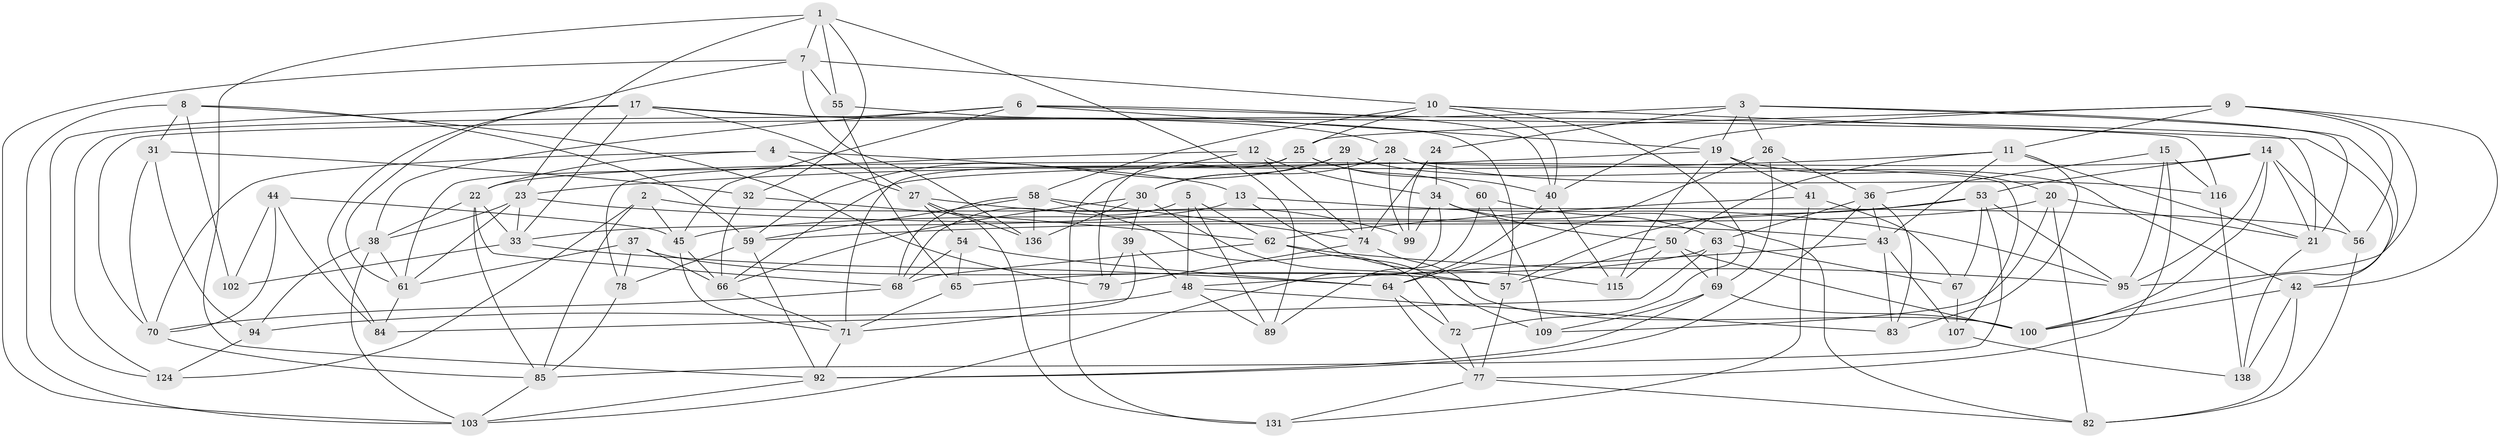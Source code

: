 // original degree distribution, {4: 1.0}
// Generated by graph-tools (version 1.1) at 2025/42/03/06/25 10:42:21]
// undirected, 88 vertices, 224 edges
graph export_dot {
graph [start="1"]
  node [color=gray90,style=filled];
  1 [super="+16"];
  2;
  3 [super="+52"];
  4;
  5;
  6 [super="+35"];
  7 [super="+93"];
  8 [super="+18"];
  9 [super="+112"];
  10 [super="+108"];
  11 [super="+125"];
  12;
  13;
  14 [super="+133"];
  15;
  17 [super="+132"];
  19 [super="+49"];
  20 [super="+120"];
  21 [super="+118"];
  22 [super="+51"];
  23 [super="+106"];
  24;
  25 [super="+110"];
  26;
  27 [super="+47"];
  28 [super="+97"];
  29;
  30 [super="+101"];
  31;
  32;
  33 [super="+76"];
  34 [super="+135"];
  36 [super="+81"];
  37;
  38 [super="+111"];
  39;
  40 [super="+117"];
  41;
  42 [super="+104"];
  43 [super="+46"];
  44;
  45 [super="+130"];
  48 [super="+86"];
  50 [super="+119"];
  53 [super="+91"];
  54;
  55;
  56;
  57 [super="+128"];
  58 [super="+98"];
  59 [super="+75"];
  60;
  61 [super="+137"];
  62 [super="+134"];
  63 [super="+80"];
  64 [super="+73"];
  65;
  66 [super="+90"];
  67;
  68 [super="+105"];
  69 [super="+123"];
  70 [super="+129"];
  71 [super="+88"];
  72;
  74 [super="+87"];
  77 [super="+127"];
  78;
  79;
  82 [super="+96"];
  83;
  84;
  85 [super="+121"];
  89;
  92 [super="+113"];
  94;
  95 [super="+122"];
  99;
  100 [super="+126"];
  102;
  103 [super="+114"];
  107;
  109;
  115;
  116;
  124;
  131;
  136;
  138;
  1 -- 92;
  1 -- 32;
  1 -- 23;
  1 -- 89;
  1 -- 55;
  1 -- 7;
  2 -- 85;
  2 -- 124;
  2 -- 56;
  2 -- 45;
  3 -- 100;
  3 -- 24;
  3 -- 26;
  3 -- 19;
  3 -- 70;
  3 -- 21;
  4 -- 13;
  4 -- 22;
  4 -- 27;
  4 -- 70;
  5 -- 68;
  5 -- 89;
  5 -- 62;
  5 -- 48;
  6 -- 38;
  6 -- 19;
  6 -- 45;
  6 -- 40;
  6 -- 124;
  6 -- 21;
  7 -- 55;
  7 -- 10;
  7 -- 136;
  7 -- 103;
  7 -- 61;
  8 -- 103;
  8 -- 102 [weight=2];
  8 -- 79;
  8 -- 59;
  8 -- 31;
  9 -- 56;
  9 -- 40;
  9 -- 25;
  9 -- 95;
  9 -- 42;
  9 -- 11;
  10 -- 72;
  10 -- 58;
  10 -- 40;
  10 -- 25;
  10 -- 42;
  11 -- 43;
  11 -- 83;
  11 -- 50;
  11 -- 23;
  11 -- 21;
  12 -- 78;
  12 -- 74;
  12 -- 131;
  12 -- 34;
  13 -- 115;
  13 -- 33;
  13 -- 95;
  14 -- 100;
  14 -- 95;
  14 -- 56;
  14 -- 53;
  14 -- 22;
  14 -- 21;
  15 -- 77;
  15 -- 116;
  15 -- 36;
  15 -- 95;
  17 -- 33;
  17 -- 116;
  17 -- 27;
  17 -- 124;
  17 -- 84;
  17 -- 28;
  19 -- 115;
  19 -- 41;
  19 -- 20;
  19 -- 66;
  20 -- 82 [weight=2];
  20 -- 109;
  20 -- 21;
  20 -- 45;
  21 -- 138;
  22 -- 38;
  22 -- 85;
  22 -- 33;
  22 -- 68;
  23 -- 61;
  23 -- 38;
  23 -- 43;
  23 -- 33;
  24 -- 99;
  24 -- 74;
  24 -- 34;
  25 -- 79;
  25 -- 60;
  25 -- 61;
  25 -- 40;
  26 -- 64;
  26 -- 36;
  26 -- 69;
  27 -- 131;
  27 -- 54;
  27 -- 136;
  27 -- 99;
  28 -- 107;
  28 -- 30;
  28 -- 116;
  28 -- 99;
  28 -- 71;
  29 -- 42;
  29 -- 59;
  29 -- 30;
  29 -- 74;
  30 -- 39;
  30 -- 66;
  30 -- 136;
  30 -- 57;
  31 -- 94;
  31 -- 32;
  31 -- 70;
  32 -- 62;
  32 -- 66;
  33 -- 102;
  33 -- 64;
  34 -- 50;
  34 -- 99;
  34 -- 82;
  34 -- 103;
  36 -- 92;
  36 -- 83;
  36 -- 63;
  36 -- 43;
  37 -- 78;
  37 -- 66;
  37 -- 61;
  37 -- 57;
  38 -- 94;
  38 -- 61;
  38 -- 103;
  39 -- 79;
  39 -- 71;
  39 -- 48;
  40 -- 115;
  40 -- 64;
  41 -- 62;
  41 -- 67;
  41 -- 131;
  42 -- 138;
  42 -- 100;
  42 -- 82;
  43 -- 83;
  43 -- 48;
  43 -- 107;
  44 -- 84;
  44 -- 102;
  44 -- 45;
  44 -- 70;
  45 -- 71;
  45 -- 66;
  48 -- 94;
  48 -- 89;
  48 -- 83;
  50 -- 115;
  50 -- 100;
  50 -- 57;
  50 -- 69;
  53 -- 67;
  53 -- 59;
  53 -- 95;
  53 -- 85;
  53 -- 57;
  54 -- 64;
  54 -- 65;
  54 -- 68;
  55 -- 57;
  55 -- 65;
  56 -- 82;
  57 -- 77;
  58 -- 136;
  58 -- 68;
  58 -- 72;
  58 -- 59;
  58 -- 74;
  59 -- 78;
  59 -- 92;
  60 -- 89;
  60 -- 109;
  60 -- 63;
  61 -- 84;
  62 -- 95;
  62 -- 109;
  62 -- 68;
  63 -- 65;
  63 -- 84;
  63 -- 67;
  63 -- 69;
  64 -- 72;
  64 -- 77;
  65 -- 71;
  66 -- 71;
  67 -- 107;
  68 -- 70;
  69 -- 100;
  69 -- 109;
  69 -- 92;
  70 -- 85;
  71 -- 92;
  72 -- 77;
  74 -- 100;
  74 -- 79;
  77 -- 131;
  77 -- 82;
  78 -- 85;
  85 -- 103;
  92 -- 103;
  94 -- 124;
  107 -- 138;
  116 -- 138;
}
